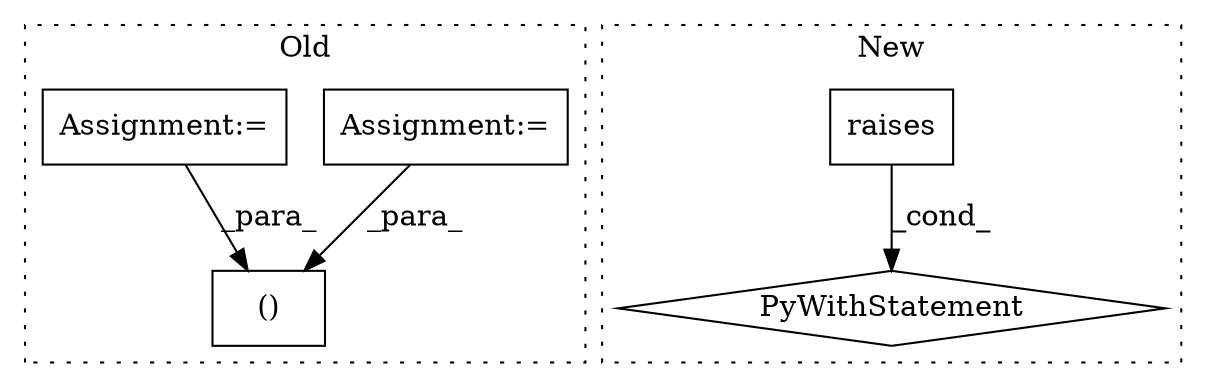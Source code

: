 digraph G {
subgraph cluster0 {
1 [label="()" a="106" s="2259" l="32" shape="box"];
4 [label="Assignment:=" a="7" s="2056" l="1" shape="box"];
5 [label="Assignment:=" a="7" s="2101" l="1" shape="box"];
label = "Old";
style="dotted";
}
subgraph cluster1 {
2 [label="raises" a="32" s="2373,2433" l="7,1" shape="box"];
3 [label="PyWithStatement" a="104" s="2356,2434" l="10,2" shape="diamond"];
label = "New";
style="dotted";
}
2 -> 3 [label="_cond_"];
4 -> 1 [label="_para_"];
5 -> 1 [label="_para_"];
}
